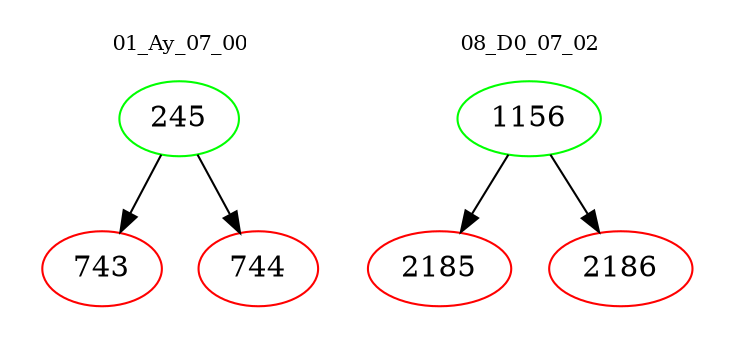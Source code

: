 digraph{
subgraph cluster_0 {
color = white
label = "01_Ay_07_00";
fontsize=10;
T0_245 [label="245", color="green"]
T0_245 -> T0_743 [color="black"]
T0_743 [label="743", color="red"]
T0_245 -> T0_744 [color="black"]
T0_744 [label="744", color="red"]
}
subgraph cluster_1 {
color = white
label = "08_D0_07_02";
fontsize=10;
T1_1156 [label="1156", color="green"]
T1_1156 -> T1_2185 [color="black"]
T1_2185 [label="2185", color="red"]
T1_1156 -> T1_2186 [color="black"]
T1_2186 [label="2186", color="red"]
}
}
